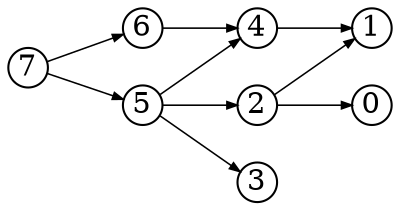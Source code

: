 digraph{
  rankdir=LR
  node [shape=circle,fixedsize=true,width=.26]
  edge [penwidth=0.75,arrowsize=0.5]
  7 -> {5 6}
  6 -> {4}
  5 -> {2 3 4}
  4 -> {1}
  3 -> {}
  2 -> {0 1}
  1 -> {}
}
